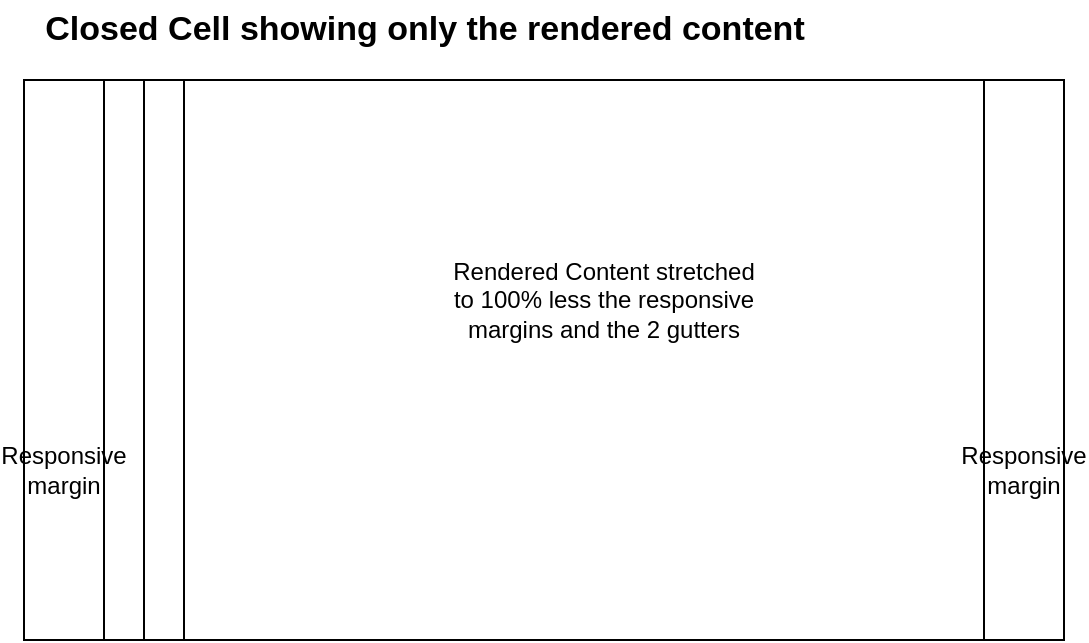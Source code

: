 <mxfile version="28.1.0">
  <diagram name="Page-1" id="v8kcRsboXOkJTreoNOFN">
    <mxGraphModel dx="1139" dy="667" grid="1" gridSize="10" guides="1" tooltips="1" connect="1" arrows="1" fold="1" page="1" pageScale="1" pageWidth="850" pageHeight="1100" math="0" shadow="0">
      <root>
        <mxCell id="0" />
        <mxCell id="1" parent="0" />
        <mxCell id="AnTes73A0zcBJoY5SzQ1-1" value="" style="rounded=0;whiteSpace=wrap;html=1;" vertex="1" parent="1">
          <mxGeometry x="200" y="40" width="400" height="280" as="geometry" />
        </mxCell>
        <mxCell id="AnTes73A0zcBJoY5SzQ1-3" value="" style="rounded=0;whiteSpace=wrap;html=1;" vertex="1" parent="1">
          <mxGeometry x="180" y="40" width="20" height="280" as="geometry" />
        </mxCell>
        <mxCell id="AnTes73A0zcBJoY5SzQ1-4" value="" style="rounded=0;whiteSpace=wrap;html=1;" vertex="1" parent="1">
          <mxGeometry x="160" y="40" width="20" height="280" as="geometry" />
        </mxCell>
        <mxCell id="AnTes73A0zcBJoY5SzQ1-5" value="" style="rounded=0;whiteSpace=wrap;html=1;strokeColor=default;align=center;verticalAlign=middle;fontFamily=Helvetica;fontSize=12;fontColor=default;fillColor=default;" vertex="1" parent="1">
          <mxGeometry x="120" y="40" width="40" height="280" as="geometry" />
        </mxCell>
        <mxCell id="AnTes73A0zcBJoY5SzQ1-6" value="" style="rounded=0;whiteSpace=wrap;html=1;strokeColor=default;align=center;verticalAlign=middle;fontFamily=Helvetica;fontSize=12;fontColor=default;fillColor=default;" vertex="1" parent="1">
          <mxGeometry x="600" y="40" width="40" height="280" as="geometry" />
        </mxCell>
        <mxCell id="AnTes73A0zcBJoY5SzQ1-7" value="&lt;font style=&quot;font-size: 17px;&quot;&gt;&lt;b&gt;Closed Cell showing only the rendered content&lt;/b&gt;&lt;/font&gt;" style="text;html=1;align=center;verticalAlign=middle;resizable=0;points=[];autosize=1;strokeColor=none;fillColor=none;" vertex="1" parent="1">
          <mxGeometry x="120" width="400" height="30" as="geometry" />
        </mxCell>
        <mxCell id="AnTes73A0zcBJoY5SzQ1-8" value="Responsive margin" style="text;html=1;align=center;verticalAlign=middle;whiteSpace=wrap;rounded=0;" vertex="1" parent="1">
          <mxGeometry x="590" y="220" width="60" height="30" as="geometry" />
        </mxCell>
        <mxCell id="AnTes73A0zcBJoY5SzQ1-9" value="Responsive margin" style="text;html=1;align=center;verticalAlign=middle;whiteSpace=wrap;rounded=0;" vertex="1" parent="1">
          <mxGeometry x="110" y="220" width="60" height="30" as="geometry" />
        </mxCell>
        <mxCell id="AnTes73A0zcBJoY5SzQ1-10" value="Rendered Content stretched to 100% less the responsive margins and the 2 gutters" style="text;html=1;align=center;verticalAlign=middle;whiteSpace=wrap;rounded=0;" vertex="1" parent="1">
          <mxGeometry x="330" y="100" width="160" height="100" as="geometry" />
        </mxCell>
      </root>
    </mxGraphModel>
  </diagram>
</mxfile>
